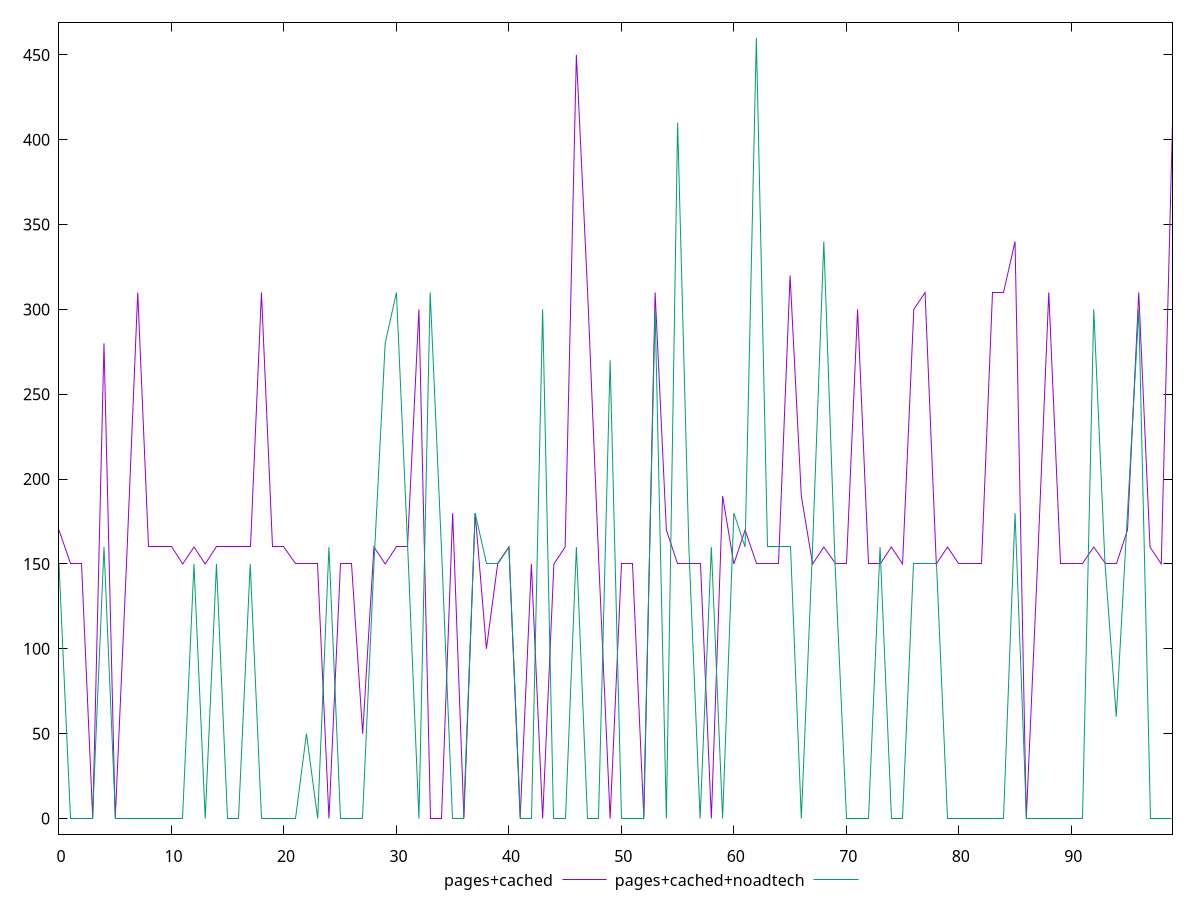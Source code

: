 reset

$pagesCached <<EOF
0 170
1 150
2 150
3 0
4 280
5 0
6 150
7 310
8 160
9 160
10 160
11 150
12 160
13 150
14 160
15 160
16 160
17 160
18 310
19 160
20 160
21 150
22 150
23 150
24 0
25 150
26 150
27 50
28 160
29 150
30 160
31 160
32 300
33 0
34 0
35 180
36 0
37 180
38 100
39 150
40 160
41 0
42 150
43 0
44 150
45 160
46 450
47 310
48 150
49 0
50 150
51 150
52 0
53 310
54 170
55 150
56 150
57 150
58 0
59 190
60 150
61 170
62 150
63 150
64 150
65 320
66 190
67 150
68 160
69 150
70 150
71 300
72 150
73 150
74 160
75 150
76 300
77 310
78 150
79 160
80 150
81 150
82 150
83 310
84 310
85 340
86 0
87 150
88 310
89 150
90 150
91 150
92 160
93 150
94 150
95 170
96 310
97 160
98 150
99 410
EOF

$pagesCachedNoadtech <<EOF
0 150
1 0
2 0
3 0
4 160
5 0
6 0
7 0
8 0
9 0
10 0
11 0
12 150
13 0
14 150
15 0
16 0
17 150
18 0
19 0
20 0
21 0
22 50
23 0
24 160
25 0
26 0
27 0
28 150
29 280
30 310
31 160
32 0
33 310
34 160
35 0
36 0
37 180
38 150
39 150
40 160
41 0
42 0
43 300
44 0
45 0
46 160
47 0
48 0
49 270
50 0
51 0
52 0
53 300
54 0
55 410
56 160
57 0
58 160
59 0
60 180
61 160
62 460
63 160
64 160
65 160
66 0
67 160
68 340
69 150
70 0
71 0
72 0
73 160
74 0
75 0
76 150
77 150
78 150
79 0
80 0
81 0
82 0
83 0
84 0
85 180
86 0
87 0
88 0
89 0
90 0
91 0
92 300
93 150
94 60
95 180
96 300
97 0
98 0
99 0
EOF

set key outside below
set xrange [0:99]
set yrange [-9.200000000000001:469.2]
set trange [-9.200000000000001:469.2]
set terminal svg size 640, 520 enhanced background rgb 'white'
set output "report_00013_2021-02-09T12-04-24.940Z/offscreen-images/comparison/line/1_vs_2.svg"

plot $pagesCached title "pages+cached" with line, \
     $pagesCachedNoadtech title "pages+cached+noadtech" with line

reset
